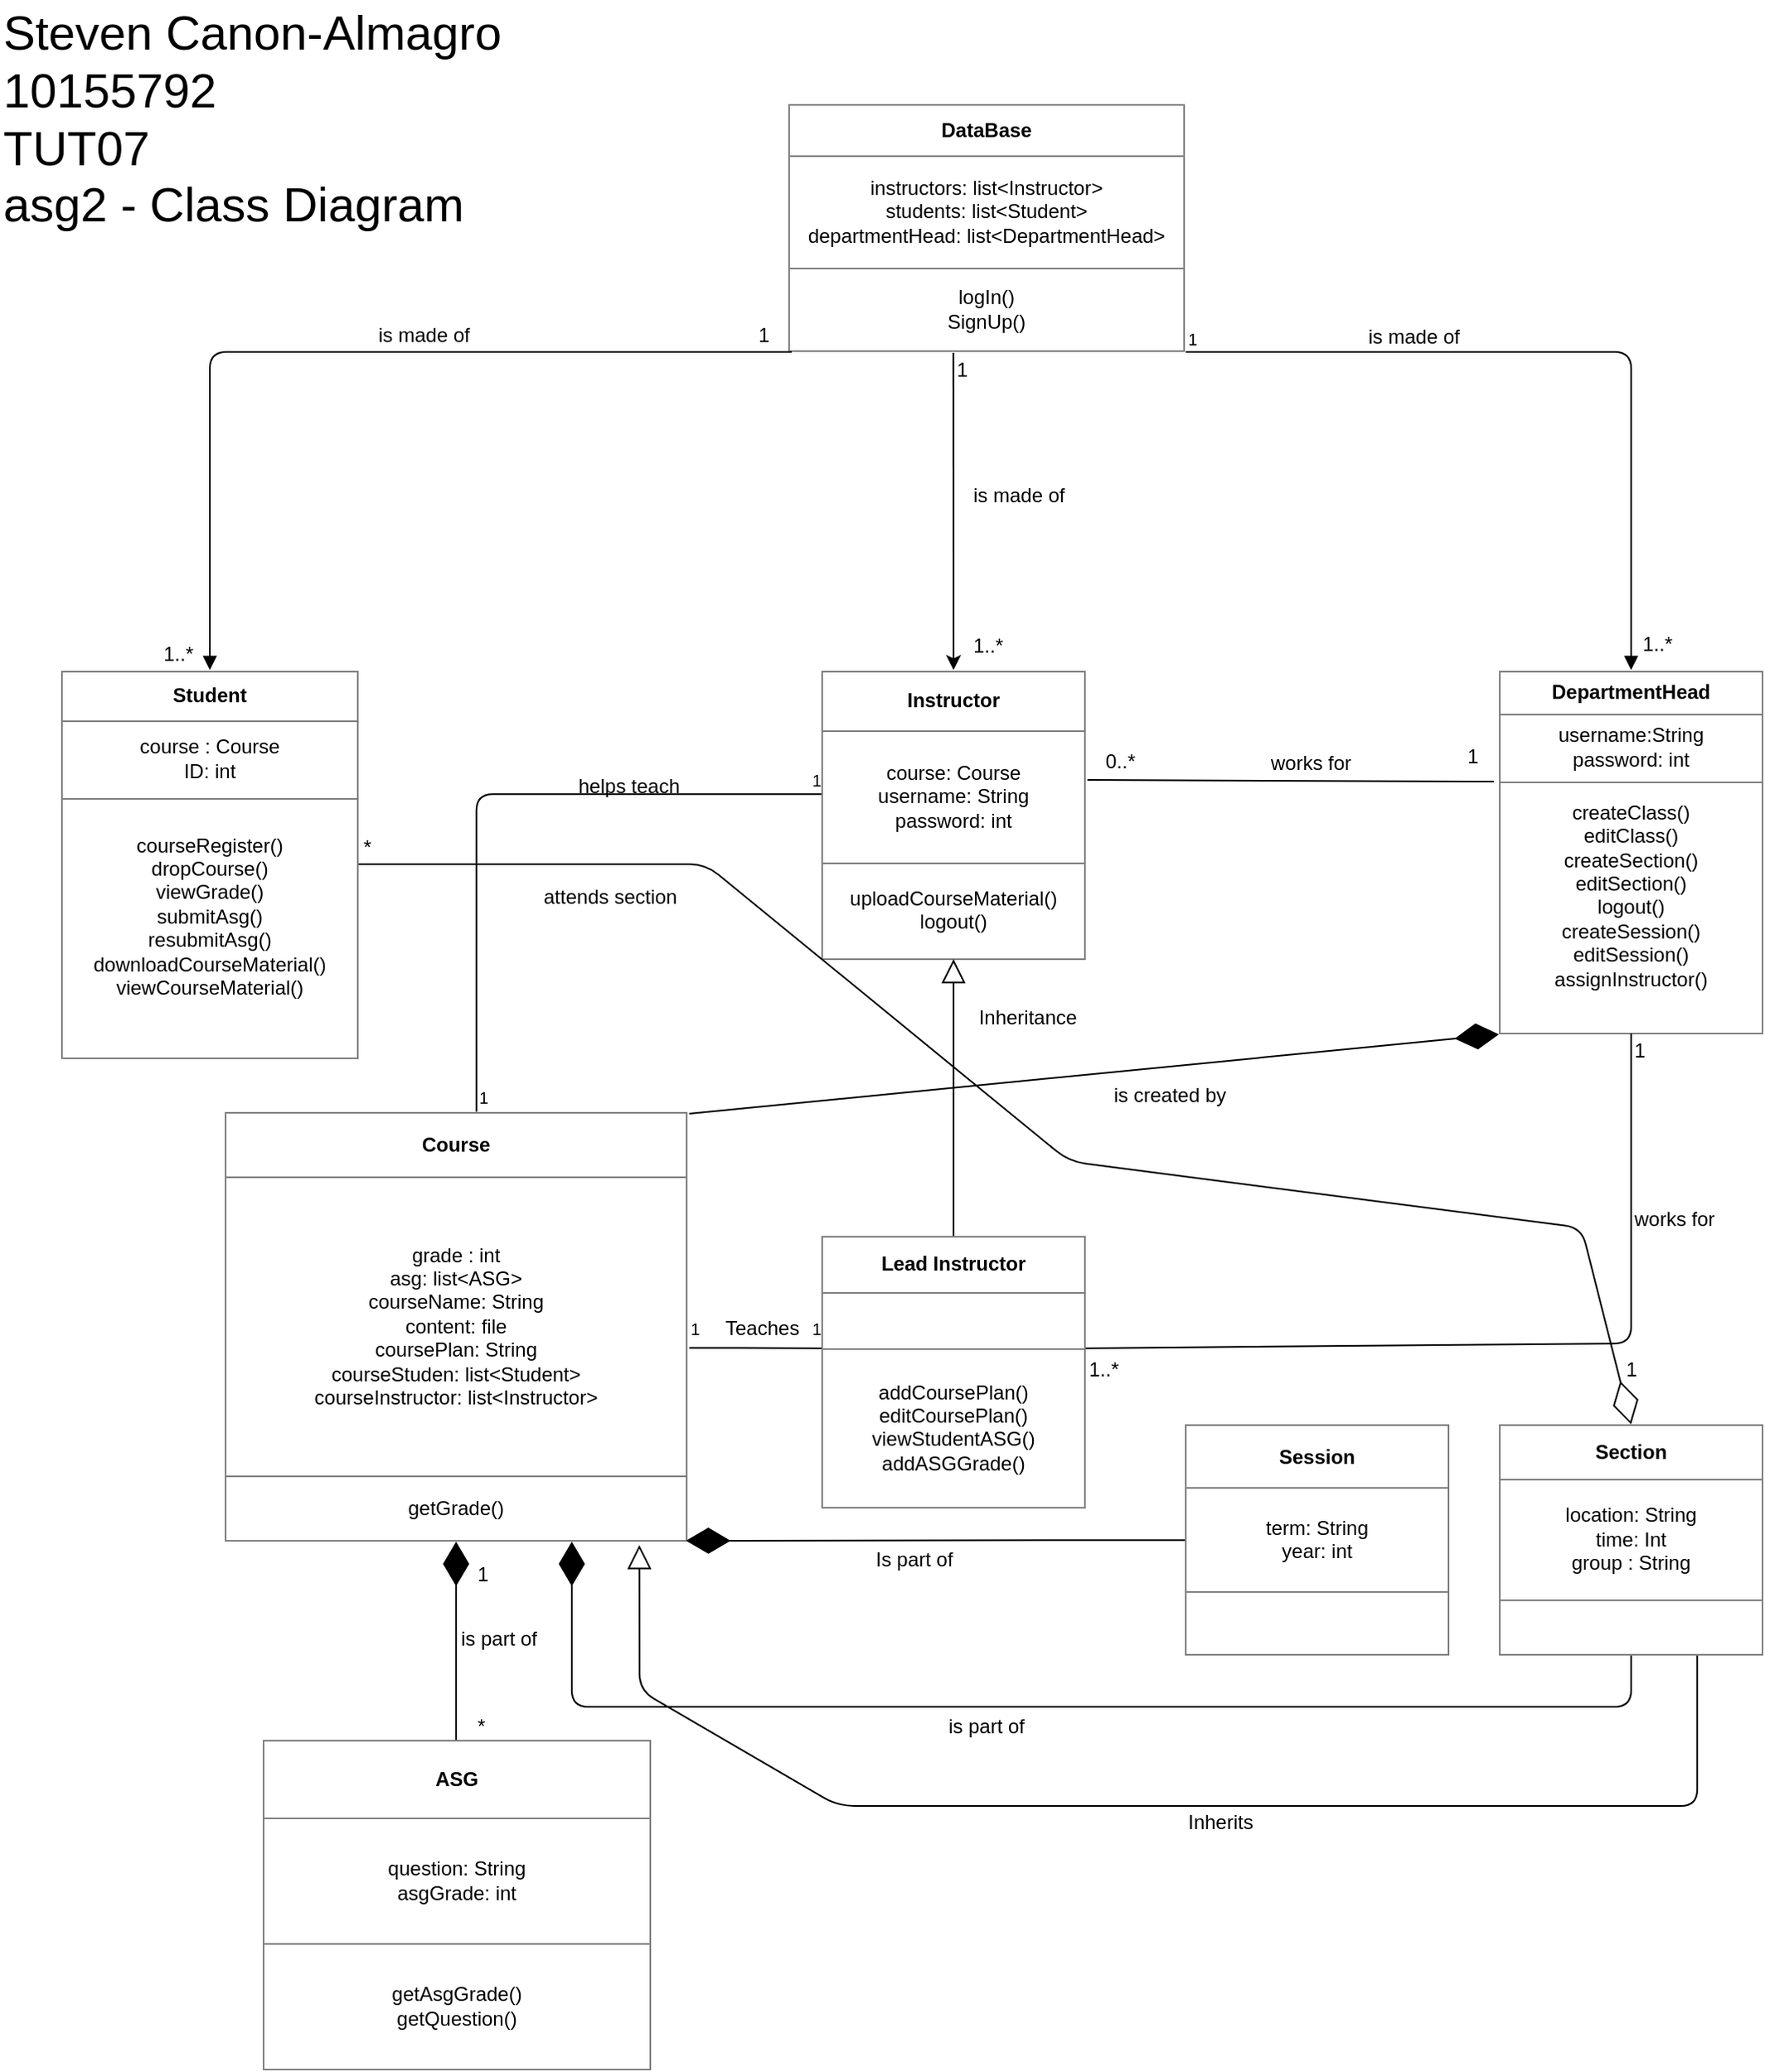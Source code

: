 <mxfile version="10.3.9" type="github"><diagram id="5uwKdCJaVRyXNvjKu-MF" name="Page-1"><mxGraphModel dx="1394" dy="876" grid="1" gridSize="10" guides="1" tooltips="1" connect="1" arrows="1" fold="1" page="1" pageScale="1" pageWidth="850" pageHeight="1100" math="0" shadow="0"><root><mxCell id="0"/><mxCell id="1" parent="0"/><mxCell id="axZMl3UCXFqn_MnOmaTG-1" value="&lt;table style=&quot;width: 100% ; height: 100% ; border-collapse: collapse&quot; width=&quot;100%&quot; cellpadding=&quot;4&quot; border=&quot;1&quot;&gt;&lt;tbody&gt;&lt;tr&gt;&lt;th align=&quot;center&quot;&gt;DepartmentHead&lt;br&gt;&lt;/th&gt;&lt;/tr&gt;&lt;tr&gt;&lt;td align=&quot;center&quot;&gt;username:String&lt;br&gt;password: int &lt;br&gt;&lt;/td&gt;&lt;/tr&gt;&lt;tr&gt;&lt;td align=&quot;center&quot;&gt;createClass()&lt;br&gt;editClass()&lt;br&gt;createSection()&lt;br&gt;editSection()&lt;br&gt;logout()&lt;br&gt;createSession()&lt;br&gt;editSession()&lt;br&gt;assignInstructor()&lt;br&gt;&lt;br&gt;&lt;/td&gt;&lt;/tr&gt;&lt;/tbody&gt;&lt;/table&gt;" style="text;html=1;strokeColor=none;fillColor=none;overflow=fill;" parent="1" vertex="1"><mxGeometry x="1040" y="472.5" width="160" height="220" as="geometry"/></mxCell><mxCell id="axZMl3UCXFqn_MnOmaTG-2" value="&lt;table style=&quot;width: 100% ; height: 100% ; border-collapse: collapse&quot; width=&quot;100%&quot; cellpadding=&quot;4&quot; border=&quot;1&quot;&gt;&lt;tbody&gt;&lt;tr&gt;&lt;th align=&quot;center&quot;&gt;Instructor&lt;br&gt;&lt;/th&gt;&lt;/tr&gt;&lt;tr&gt;&lt;td align=&quot;center&quot;&gt;course: Course&lt;br&gt;username: String&lt;br&gt;password: int&lt;br&gt;&lt;/td&gt;&lt;/tr&gt;&lt;tr&gt;&lt;td align=&quot;center&quot;&gt;uploadCourseMaterial()&lt;br&gt;logout()&lt;br&gt;&lt;/td&gt;&lt;/tr&gt;&lt;/tbody&gt;&lt;/table&gt;" style="text;html=1;strokeColor=none;fillColor=none;overflow=fill;" parent="1" vertex="1"><mxGeometry x="630" y="472.5" width="160" height="175" as="geometry"/></mxCell><mxCell id="axZMl3UCXFqn_MnOmaTG-3" value="&lt;table style=&quot;width: 100% ; height: 100% ; border-collapse: collapse&quot; width=&quot;100%&quot; cellpadding=&quot;4&quot; border=&quot;1&quot;&gt;&lt;tbody&gt;&lt;tr&gt;&lt;th align=&quot;center&quot;&gt;Lead Instructor&lt;br&gt;&lt;/th&gt;&lt;/tr&gt;&lt;tr&gt;&lt;td align=&quot;center&quot;&gt;&lt;br&gt;&lt;/td&gt;&lt;/tr&gt;&lt;tr&gt;&lt;td align=&quot;center&quot;&gt;addCoursePlan()&lt;br&gt;editCoursePlan()&lt;br&gt;viewStudentASG()&lt;br&gt;addASGGrade()&lt;br&gt;&lt;/td&gt;&lt;/tr&gt;&lt;/tbody&gt;&lt;/table&gt;" style="text;html=1;strokeColor=none;fillColor=none;overflow=fill;" parent="1" vertex="1"><mxGeometry x="630" y="815" width="160" height="165" as="geometry"/></mxCell><mxCell id="axZMl3UCXFqn_MnOmaTG-4" value="&lt;table style=&quot;width: 100% ; height: 100% ; border-collapse: collapse&quot; width=&quot;100%&quot; cellpadding=&quot;4&quot; border=&quot;1&quot;&gt;&lt;tbody&gt;&lt;tr&gt;&lt;th align=&quot;center&quot;&gt;Student&lt;br&gt;&lt;/th&gt;&lt;/tr&gt;&lt;tr&gt;&lt;td align=&quot;center&quot;&gt;course : Course&lt;br&gt;ID: int&lt;br&gt;&lt;/td&gt;&lt;/tr&gt;&lt;tr&gt;&lt;td align=&quot;center&quot;&gt;courseRegister()&lt;br&gt;dropCourse()&lt;br&gt;viewGrade()&lt;br&gt;submitAsg()&lt;br&gt;resubmitAsg()&lt;br&gt;downloadCourseMaterial()&lt;br&gt;viewCourseMaterial()&lt;br&gt;&lt;br&gt;&lt;/td&gt;&lt;/tr&gt;&lt;/tbody&gt;&lt;/table&gt;" style="text;html=1;strokeColor=none;fillColor=none;overflow=fill;" parent="1" vertex="1"><mxGeometry x="170" y="472.5" width="180" height="235" as="geometry"/></mxCell><mxCell id="axZMl3UCXFqn_MnOmaTG-5" value="&lt;table style=&quot;width: 100% ; height: 100% ; border-collapse: collapse&quot; width=&quot;100%&quot; cellpadding=&quot;4&quot; border=&quot;1&quot;&gt;&lt;tbody&gt;&lt;tr&gt;&lt;th align=&quot;center&quot;&gt;Course&lt;/th&gt;&lt;/tr&gt;&lt;tr&gt;&lt;td align=&quot;center&quot;&gt;grade : int&lt;br&gt;asg: list&amp;lt;ASG&amp;gt;&lt;br&gt;courseName: String&lt;br&gt;content: file&lt;br&gt;coursePlan: String&lt;br&gt;courseStuden: list&amp;lt;Student&amp;gt;&lt;br&gt;courseInstructor: list&amp;lt;Instructor&amp;gt;&lt;br&gt;&lt;/td&gt;&lt;/tr&gt;&lt;tr&gt;&lt;td align=&quot;center&quot;&gt;getGrade()&lt;/td&gt;&lt;/tr&gt;&lt;/tbody&gt;&lt;/table&gt;" style="text;html=1;strokeColor=none;fillColor=none;overflow=fill;" parent="1" vertex="1"><mxGeometry x="269" y="740" width="280" height="260" as="geometry"/></mxCell><mxCell id="axZMl3UCXFqn_MnOmaTG-6" value="&lt;table style=&quot;width: 100% ; height: 100% ; border-collapse: collapse&quot; width=&quot;100%&quot; cellpadding=&quot;4&quot; border=&quot;1&quot;&gt;&lt;tbody&gt;&lt;tr&gt;&lt;th align=&quot;center&quot;&gt;ASG&lt;/th&gt;&lt;/tr&gt;&lt;tr&gt;&lt;td align=&quot;center&quot;&gt;question: String&lt;br&gt;asgGrade: int&lt;br&gt;&lt;/td&gt;&lt;/tr&gt;&lt;tr&gt;&lt;td align=&quot;center&quot;&gt;getAsgGrade()&lt;br&gt;getQuestion()&lt;br&gt;&lt;/td&gt;&lt;/tr&gt;&lt;/tbody&gt;&lt;/table&gt;" style="text;html=1;strokeColor=none;fillColor=none;overflow=fill;" parent="1" vertex="1"><mxGeometry x="291.5" y="1120" width="235" height="200" as="geometry"/></mxCell><mxCell id="axZMl3UCXFqn_MnOmaTG-7" value="&lt;table style=&quot;width: 100% ; height: 100% ; border-collapse: collapse&quot; width=&quot;100%&quot; cellpadding=&quot;4&quot; border=&quot;1&quot;&gt;&lt;tbody&gt;&lt;tr&gt;&lt;th align=&quot;center&quot;&gt;DataBase&lt;/th&gt;&lt;/tr&gt;&lt;tr&gt;&lt;td align=&quot;center&quot;&gt;instructors: list&amp;lt;Instructor&amp;gt;&lt;br&gt;students: list&amp;lt;Student&amp;gt;&lt;br&gt;departmentHead: list&amp;lt;DepartmentHead&amp;gt;&lt;br&gt;&lt;/td&gt;&lt;/tr&gt;&lt;tr&gt;&lt;td align=&quot;center&quot;&gt;logIn()&lt;br&gt;SignUp()&lt;br&gt;&lt;/td&gt;&lt;/tr&gt;&lt;/tbody&gt;&lt;/table&gt;" style="text;html=1;strokeColor=none;fillColor=none;overflow=fill;" parent="1" vertex="1"><mxGeometry x="610" y="130" width="240" height="150" as="geometry"/></mxCell><mxCell id="axZMl3UCXFqn_MnOmaTG-8" value="" style="edgeStyle=none;html=1;endArrow=block;endFill=0;endSize=12;verticalAlign=bottom;entryX=0.5;entryY=1;entryDx=0;entryDy=0;exitX=0.5;exitY=0;exitDx=0;exitDy=0;" parent="1" source="axZMl3UCXFqn_MnOmaTG-3" target="axZMl3UCXFqn_MnOmaTG-2" edge="1"><mxGeometry width="160" relative="1" as="geometry"><mxPoint x="700" y="690" as="sourcePoint"/><mxPoint x="700" y="625" as="targetPoint"/></mxGeometry></mxCell><mxCell id="axZMl3UCXFqn_MnOmaTG-9" value="Inheritance" style="text;html=1;strokeColor=none;fillColor=none;align=center;verticalAlign=middle;whiteSpace=wrap;rounded=0;" parent="1" vertex="1"><mxGeometry x="710" y="672.5" width="90" height="20" as="geometry"/></mxCell><mxCell id="axZMl3UCXFqn_MnOmaTG-10" value="" style="endArrow=diamondThin;endFill=1;endSize=24;html=1;exitX=0.5;exitY=0;exitDx=0;exitDy=0;entryX=0.5;entryY=1;entryDx=0;entryDy=0;" parent="1" source="axZMl3UCXFqn_MnOmaTG-6" target="axZMl3UCXFqn_MnOmaTG-5" edge="1"><mxGeometry width="160" relative="1" as="geometry"><mxPoint x="260" y="1030" as="sourcePoint"/><mxPoint x="409" y="1050" as="targetPoint"/><Array as="points"/></mxGeometry></mxCell><mxCell id="axZMl3UCXFqn_MnOmaTG-11" value="" style="endArrow=none;html=1;edgeStyle=orthogonalEdgeStyle;entryX=0;entryY=0.412;entryDx=0;entryDy=0;entryPerimeter=0;exitX=1.004;exitY=0.549;exitDx=0;exitDy=0;exitPerimeter=0;" parent="1" source="axZMl3UCXFqn_MnOmaTG-5" target="axZMl3UCXFqn_MnOmaTG-3" edge="1"><mxGeometry relative="1" as="geometry"><mxPoint x="570" y="883" as="sourcePoint"/><mxPoint x="628" y="882" as="targetPoint"/><Array as="points"><mxPoint x="570" y="883"/><mxPoint x="570" y="883"/></Array></mxGeometry></mxCell><mxCell id="axZMl3UCXFqn_MnOmaTG-12" value="1" style="resizable=0;html=1;align=left;verticalAlign=bottom;labelBackgroundColor=#ffffff;fontSize=10;" parent="axZMl3UCXFqn_MnOmaTG-11" connectable="0" vertex="1"><mxGeometry x="-1" relative="1" as="geometry"><mxPoint x="-1" y="-3" as="offset"/></mxGeometry></mxCell><mxCell id="axZMl3UCXFqn_MnOmaTG-13" value="1" style="resizable=0;html=1;align=right;verticalAlign=bottom;labelBackgroundColor=#ffffff;fontSize=10;" parent="axZMl3UCXFqn_MnOmaTG-11" connectable="0" vertex="1"><mxGeometry x="1" relative="1" as="geometry"><mxPoint y="-3" as="offset"/></mxGeometry></mxCell><mxCell id="axZMl3UCXFqn_MnOmaTG-14" value="" style="endArrow=none;html=1;edgeStyle=orthogonalEdgeStyle;entryX=0;entryY=0.429;entryDx=0;entryDy=0;entryPerimeter=0;exitX=0.544;exitY=-0.001;exitDx=0;exitDy=0;exitPerimeter=0;" parent="1" source="axZMl3UCXFqn_MnOmaTG-5" target="axZMl3UCXFqn_MnOmaTG-2" edge="1"><mxGeometry relative="1" as="geometry"><mxPoint x="421" y="710" as="sourcePoint"/><mxPoint x="560" y="550" as="targetPoint"/><Array as="points"><mxPoint x="421" y="740"/><mxPoint x="421" y="548"/></Array></mxGeometry></mxCell><mxCell id="axZMl3UCXFqn_MnOmaTG-15" value="1" style="resizable=0;html=1;align=left;verticalAlign=bottom;labelBackgroundColor=#ffffff;fontSize=10;" parent="axZMl3UCXFqn_MnOmaTG-14" connectable="0" vertex="1"><mxGeometry x="-1" relative="1" as="geometry"/></mxCell><mxCell id="axZMl3UCXFqn_MnOmaTG-16" value="1" style="resizable=0;html=1;align=right;verticalAlign=bottom;labelBackgroundColor=#ffffff;fontSize=10;" parent="axZMl3UCXFqn_MnOmaTG-14" connectable="0" vertex="1"><mxGeometry x="1" relative="1" as="geometry"/></mxCell><mxCell id="axZMl3UCXFqn_MnOmaTG-17" value="" style="endArrow=diamondThin;endFill=0;endSize=24;html=1;entryX=0.5;entryY=0;entryDx=0;entryDy=0;exitX=1;exitY=0.5;exitDx=0;exitDy=0;" parent="1" source="axZMl3UCXFqn_MnOmaTG-4" target="axZMl3UCXFqn_MnOmaTG-54" edge="1"><mxGeometry width="160" relative="1" as="geometry"><mxPoint x="200" y="1340" as="sourcePoint"/><mxPoint x="40" y="1340" as="targetPoint"/><Array as="points"><mxPoint x="560" y="590"/><mxPoint x="780" y="770"/><mxPoint x="1090" y="810"/></Array></mxGeometry></mxCell><mxCell id="axZMl3UCXFqn_MnOmaTG-18" value="" style="endArrow=block;endFill=1;html=1;edgeStyle=orthogonalEdgeStyle;align=left;verticalAlign=top;entryX=0.5;entryY=0;entryDx=0;entryDy=0;" parent="1" target="axZMl3UCXFqn_MnOmaTG-4" edge="1"><mxGeometry x="-1" relative="1" as="geometry"><mxPoint x="612" y="280" as="sourcePoint"/><mxPoint x="310" y="280" as="targetPoint"/><Array as="points"><mxPoint x="260" y="280"/></Array></mxGeometry></mxCell><mxCell id="axZMl3UCXFqn_MnOmaTG-19" value="" style="endArrow=block;endFill=1;html=1;edgeStyle=orthogonalEdgeStyle;align=left;verticalAlign=top;entryX=0.5;entryY=0;entryDx=0;entryDy=0;exitX=1.002;exitY=1;exitDx=0;exitDy=0;exitPerimeter=0;" parent="1" source="axZMl3UCXFqn_MnOmaTG-7" target="axZMl3UCXFqn_MnOmaTG-1" edge="1"><mxGeometry x="-1" relative="1" as="geometry"><mxPoint x="852" y="280" as="sourcePoint"/><mxPoint x="980" y="258.824" as="targetPoint"/><Array as="points"><mxPoint x="1120" y="280"/></Array></mxGeometry></mxCell><mxCell id="axZMl3UCXFqn_MnOmaTG-20" value="1" style="resizable=0;html=1;align=left;verticalAlign=bottom;labelBackgroundColor=#ffffff;fontSize=10;" parent="axZMl3UCXFqn_MnOmaTG-19" connectable="0" vertex="1"><mxGeometry x="-1" relative="1" as="geometry"/></mxCell><mxCell id="axZMl3UCXFqn_MnOmaTG-21" value="is made of" style="text;html=1;resizable=0;points=[];autosize=1;align=left;verticalAlign=top;spacingTop=-4;" parent="1" vertex="1"><mxGeometry x="360" y="260" width="80" height="20" as="geometry"/></mxCell><mxCell id="axZMl3UCXFqn_MnOmaTG-23" value="is made of" style="text;html=1;resizable=0;points=[];autosize=1;align=left;verticalAlign=top;spacingTop=-4;" parent="1" vertex="1"><mxGeometry x="959" y="261" width="70" height="20" as="geometry"/></mxCell><mxCell id="axZMl3UCXFqn_MnOmaTG-24" value="is made of" style="text;html=1;resizable=0;points=[];autosize=1;align=left;verticalAlign=top;spacingTop=-4;" parent="1" vertex="1"><mxGeometry x="720" y="357" width="70" height="20" as="geometry"/></mxCell><mxCell id="axZMl3UCXFqn_MnOmaTG-25" value="" style="endArrow=none;html=1;entryX=-0.019;entryY=0.307;entryDx=0;entryDy=0;entryPerimeter=0;exitX=1.006;exitY=0.38;exitDx=0;exitDy=0;exitPerimeter=0;" parent="1" source="axZMl3UCXFqn_MnOmaTG-2" target="axZMl3UCXFqn_MnOmaTG-1" edge="1"><mxGeometry width="50" height="50" relative="1" as="geometry"><mxPoint x="870" y="667.5" as="sourcePoint"/><mxPoint x="970" y="497.5" as="targetPoint"/></mxGeometry></mxCell><mxCell id="axZMl3UCXFqn_MnOmaTG-26" value="1" style="text;html=1;resizable=0;points=[];autosize=1;align=left;verticalAlign=top;spacingTop=-4;" parent="1" vertex="1"><mxGeometry x="1019" y="515" width="20" height="20" as="geometry"/></mxCell><mxCell id="axZMl3UCXFqn_MnOmaTG-27" value="0..*" style="text;html=1;resizable=0;points=[];autosize=1;align=left;verticalAlign=top;spacingTop=-4;" parent="1" vertex="1"><mxGeometry x="800" y="518" width="30" height="20" as="geometry"/></mxCell><mxCell id="axZMl3UCXFqn_MnOmaTG-28" value="" style="endArrow=diamondThin;endFill=1;endSize=24;html=1;entryX=0;entryY=1.002;entryDx=0;entryDy=0;entryPerimeter=0;exitX=1.004;exitY=0.004;exitDx=0;exitDy=0;exitPerimeter=0;" parent="1" source="axZMl3UCXFqn_MnOmaTG-5" target="axZMl3UCXFqn_MnOmaTG-1" edge="1"><mxGeometry width="160" relative="1" as="geometry"><mxPoint x="789" y="706.5" as="sourcePoint"/><mxPoint x="949" y="706.5" as="targetPoint"/></mxGeometry></mxCell><mxCell id="axZMl3UCXFqn_MnOmaTG-29" value="" style="endArrow=none;html=1;entryX=0.5;entryY=1;entryDx=0;entryDy=0;exitX=1;exitY=0.412;exitDx=0;exitDy=0;exitPerimeter=0;" parent="1" source="axZMl3UCXFqn_MnOmaTG-3" target="axZMl3UCXFqn_MnOmaTG-1" edge="1"><mxGeometry width="50" height="50" relative="1" as="geometry"><mxPoint x="790" y="880" as="sourcePoint"/><mxPoint x="840" y="840" as="targetPoint"/><Array as="points"><mxPoint x="1120" y="880"/></Array></mxGeometry></mxCell><mxCell id="axZMl3UCXFqn_MnOmaTG-30" value="1" style="text;html=1;resizable=0;points=[];autosize=1;align=left;verticalAlign=top;spacingTop=-4;" parent="1" vertex="1"><mxGeometry x="1120" y="692.5" width="20" height="20" as="geometry"/></mxCell><mxCell id="axZMl3UCXFqn_MnOmaTG-31" value="1..*" style="text;html=1;resizable=0;points=[];autosize=1;align=left;verticalAlign=top;spacingTop=-4;" parent="1" vertex="1"><mxGeometry x="790" y="886" width="30" height="20" as="geometry"/></mxCell><mxCell id="axZMl3UCXFqn_MnOmaTG-32" value="is part of " style="text;html=1;resizable=0;points=[];autosize=1;align=left;verticalAlign=top;spacingTop=-4;" parent="1" vertex="1"><mxGeometry x="410" y="1049" width="60" height="20" as="geometry"/></mxCell><mxCell id="axZMl3UCXFqn_MnOmaTG-33" value="1" style="text;html=1;resizable=0;points=[];autosize=1;align=left;verticalAlign=top;spacingTop=-4;" parent="1" vertex="1"><mxGeometry x="420" y="1010" width="20" height="20" as="geometry"/></mxCell><mxCell id="axZMl3UCXFqn_MnOmaTG-34" value="*" style="text;html=1;resizable=0;points=[];autosize=1;align=left;verticalAlign=top;spacingTop=-4;" parent="1" vertex="1"><mxGeometry x="420" y="1102" width="20" height="20" as="geometry"/></mxCell><mxCell id="axZMl3UCXFqn_MnOmaTG-35" value="*" style="text;html=1;resizable=0;points=[];autosize=1;align=left;verticalAlign=top;spacingTop=-4;" parent="1" vertex="1"><mxGeometry x="351" y="570" width="20" height="20" as="geometry"/></mxCell><mxCell id="axZMl3UCXFqn_MnOmaTG-36" value="1" style="text;html=1;resizable=0;points=[];autosize=1;align=left;verticalAlign=top;spacingTop=-4;" parent="1" vertex="1"><mxGeometry x="1115" y="886" width="20" height="20" as="geometry"/></mxCell><mxCell id="axZMl3UCXFqn_MnOmaTG-37" value="1" style="text;html=1;resizable=0;points=[];autosize=1;align=left;verticalAlign=top;spacingTop=-4;" parent="1" vertex="1"><mxGeometry x="589.5" y="260" width="20" height="20" as="geometry"/></mxCell><mxCell id="axZMl3UCXFqn_MnOmaTG-38" value="1" style="text;html=1;resizable=0;points=[];autosize=1;align=left;verticalAlign=top;spacingTop=-4;" parent="1" vertex="1"><mxGeometry x="710" y="281" width="20" height="20" as="geometry"/></mxCell><mxCell id="axZMl3UCXFqn_MnOmaTG-39" value="1..*" style="text;html=1;resizable=0;points=[];autosize=1;align=left;verticalAlign=top;spacingTop=-4;" parent="1" vertex="1"><mxGeometry x="230" y="452.5" width="30" height="20" as="geometry"/></mxCell><mxCell id="axZMl3UCXFqn_MnOmaTG-40" value="1..*" style="text;html=1;resizable=0;points=[];autosize=1;align=left;verticalAlign=top;spacingTop=-4;" parent="1" vertex="1"><mxGeometry x="720" y="448" width="30" height="20" as="geometry"/></mxCell><mxCell id="axZMl3UCXFqn_MnOmaTG-41" value="1..*" style="text;html=1;resizable=0;points=[];autosize=1;align=left;verticalAlign=top;spacingTop=-4;" parent="1" vertex="1"><mxGeometry x="1125" y="447" width="30" height="20" as="geometry"/></mxCell><mxCell id="axZMl3UCXFqn_MnOmaTG-42" value="attends section" style="text;html=1;resizable=0;points=[];autosize=1;align=left;verticalAlign=top;spacingTop=-4;" parent="1" vertex="1"><mxGeometry x="460" y="600" width="100" height="20" as="geometry"/></mxCell><mxCell id="axZMl3UCXFqn_MnOmaTG-52" value="&lt;table style=&quot;width: 100% ; height: 100% ; border-collapse: collapse&quot; width=&quot;100%&quot; cellpadding=&quot;4&quot; border=&quot;1&quot;&gt;&lt;tbody&gt;&lt;tr&gt;&lt;th align=&quot;center&quot;&gt;Session&lt;br&gt;&lt;/th&gt;&lt;/tr&gt;&lt;tr&gt;&lt;td align=&quot;center&quot;&gt;term: String&lt;br&gt;year: int&lt;br&gt;&lt;/td&gt;&lt;/tr&gt;&lt;tr&gt;&lt;td align=&quot;center&quot;&gt;&lt;br&gt;&lt;/td&gt;&lt;/tr&gt;&lt;/tbody&gt;&lt;/table&gt;" style="text;html=1;strokeColor=none;fillColor=none;overflow=fill;" parent="1" vertex="1"><mxGeometry x="850" y="929.071" width="160" height="140" as="geometry"/></mxCell><mxCell id="axZMl3UCXFqn_MnOmaTG-54" value="&lt;table style=&quot;width: 100% ; height: 100% ; border-collapse: collapse&quot; width=&quot;100%&quot; cellpadding=&quot;4&quot; border=&quot;1&quot;&gt;&lt;tbody&gt;&lt;tr&gt;&lt;th align=&quot;center&quot;&gt;Section&lt;/th&gt;&lt;/tr&gt;&lt;tr&gt;&lt;td align=&quot;center&quot;&gt;location: String&lt;br&gt;time: Int&lt;br&gt;group : String&lt;br&gt;&lt;/td&gt;&lt;/tr&gt;&lt;tr&gt;&lt;td align=&quot;center&quot;&gt;&lt;br&gt;&lt;/td&gt;&lt;/tr&gt;&lt;/tbody&gt;&lt;/table&gt;" style="text;html=1;strokeColor=none;fillColor=none;overflow=fill;" parent="1" vertex="1"><mxGeometry x="1040" y="929" width="160" height="140" as="geometry"/></mxCell><mxCell id="axZMl3UCXFqn_MnOmaTG-55" value="" style="endArrow=diamondThin;endFill=1;endSize=24;html=1;entryX=0.997;entryY=0.998;entryDx=0;entryDy=0;entryPerimeter=0;exitX=0;exitY=0.5;exitDx=0;exitDy=0;" parent="1" source="axZMl3UCXFqn_MnOmaTG-52" target="axZMl3UCXFqn_MnOmaTG-5" edge="1"><mxGeometry width="160" relative="1" as="geometry"><mxPoint x="815" y="872.5" as="sourcePoint"/><mxPoint x="1305.286" y="823.929" as="targetPoint"/></mxGeometry></mxCell><mxCell id="axZMl3UCXFqn_MnOmaTG-56" value="" style="endArrow=diamondThin;endFill=1;endSize=24;html=1;exitX=0.5;exitY=1;exitDx=0;exitDy=0;entryX=0.75;entryY=1;entryDx=0;entryDy=0;" parent="1" source="axZMl3UCXFqn_MnOmaTG-54" target="axZMl3UCXFqn_MnOmaTG-5" edge="1"><mxGeometry width="160" relative="1" as="geometry"><mxPoint x="1104.5" y="925.5" as="sourcePoint"/><mxPoint x="480" y="1001" as="targetPoint"/><Array as="points"><mxPoint x="1120" y="1100"/><mxPoint x="479" y="1100"/></Array></mxGeometry></mxCell><mxCell id="axZMl3UCXFqn_MnOmaTG-58" value="Teaches" style="text;html=1;resizable=0;points=[];autosize=1;align=left;verticalAlign=top;spacingTop=-4;" parent="1" vertex="1"><mxGeometry x="569.5" y="861" width="60" height="20" as="geometry"/></mxCell><mxCell id="axZMl3UCXFqn_MnOmaTG-59" value="Is part of" style="text;html=1;resizable=0;points=[];autosize=1;align=left;verticalAlign=top;spacingTop=-4;" parent="1" vertex="1"><mxGeometry x="661" y="1001" width="60" height="20" as="geometry"/></mxCell><mxCell id="axZMl3UCXFqn_MnOmaTG-60" value="is part of " style="text;html=1;resizable=0;points=[];autosize=1;align=left;verticalAlign=top;spacingTop=-4;" parent="1" vertex="1"><mxGeometry x="705" y="1102" width="60" height="20" as="geometry"/></mxCell><mxCell id="axZMl3UCXFqn_MnOmaTG-61" value="helps teach" style="text;html=1;resizable=0;points=[];autosize=1;align=left;verticalAlign=top;spacingTop=-4;" parent="1" vertex="1"><mxGeometry x="481" y="533" width="80" height="20" as="geometry"/></mxCell><mxCell id="axZMl3UCXFqn_MnOmaTG-62" value="works for" style="text;html=1;resizable=0;points=[];autosize=1;align=left;verticalAlign=top;spacingTop=-4;" parent="1" vertex="1"><mxGeometry x="1120" y="795" width="60" height="20" as="geometry"/></mxCell><mxCell id="axZMl3UCXFqn_MnOmaTG-63" value="works for" style="text;html=1;resizable=0;points=[];autosize=1;align=left;verticalAlign=top;spacingTop=-4;" parent="1" vertex="1"><mxGeometry x="900" y="519" width="60" height="20" as="geometry"/></mxCell><mxCell id="axZMl3UCXFqn_MnOmaTG-66" value="is created by" style="text;html=1;resizable=0;points=[];autosize=1;align=left;verticalAlign=top;spacingTop=-4;" parent="1" vertex="1"><mxGeometry x="805" y="720" width="80" height="20" as="geometry"/></mxCell><mxCell id="SlxJ9Rdr3szNE_TpSm4G-1" value="" style="edgeStyle=none;html=1;endArrow=block;endFill=0;endSize=12;verticalAlign=bottom;entryX=0.896;entryY=1.008;entryDx=0;entryDy=0;entryPerimeter=0;exitX=0.75;exitY=1;exitDx=0;exitDy=0;" parent="1" source="axZMl3UCXFqn_MnOmaTG-54" target="axZMl3UCXFqn_MnOmaTG-5" edge="1"><mxGeometry width="160" relative="1" as="geometry"><mxPoint x="1130" y="1072" as="sourcePoint"/><mxPoint x="710" y="1153" as="targetPoint"/><Array as="points"><mxPoint x="1160" y="1160"/><mxPoint x="640" y="1160"/><mxPoint x="520" y="1090"/></Array></mxGeometry></mxCell><mxCell id="SlxJ9Rdr3szNE_TpSm4G-2" value="Inherits " style="text;html=1;resizable=0;points=[];autosize=1;align=left;verticalAlign=top;spacingTop=-4;" parent="1" vertex="1"><mxGeometry x="850" y="1160" width="60" height="20" as="geometry"/></mxCell><mxCell id="SlxJ9Rdr3szNE_TpSm4G-3" value="" style="endArrow=classic;html=1;entryX=0.5;entryY=0;entryDx=0;entryDy=0;exitX=-0.006;exitY=-0.023;exitDx=0;exitDy=0;exitPerimeter=0;" parent="1" source="axZMl3UCXFqn_MnOmaTG-38" target="axZMl3UCXFqn_MnOmaTG-2" edge="1"><mxGeometry width="50" height="50" relative="1" as="geometry"><mxPoint x="630" y="437.5" as="sourcePoint"/><mxPoint x="580" y="487.5" as="targetPoint"/></mxGeometry></mxCell><mxCell id="TND5hgmjg-lAs4WZyyWh-1" value="&lt;div style=&quot;font-size: 29px&quot;&gt;&lt;font style=&quot;font-size: 29px&quot;&gt;Steven Canon-Almagro&lt;/font&gt;&lt;/div&gt;&lt;div style=&quot;font-size: 29px&quot;&gt;&lt;font style=&quot;font-size: 29px&quot;&gt;10155792&lt;/font&gt;&lt;/div&gt;&lt;div style=&quot;font-size: 29px&quot;&gt;&lt;font style=&quot;font-size: 29px&quot;&gt;TUT07&lt;br&gt;&lt;/font&gt;&lt;/div&gt;&lt;div style=&quot;font-size: 29px&quot;&gt;&lt;font style=&quot;font-size: 29px&quot;&gt;asg2 - Class Diagram&lt;br&gt;&lt;/font&gt;&lt;/div&gt;" style="text;html=1;resizable=0;points=[];autosize=1;align=left;verticalAlign=top;spacingTop=-4;" vertex="1" parent="1"><mxGeometry x="133" y="67" width="310" height="60" as="geometry"/></mxCell></root></mxGraphModel></diagram></mxfile>